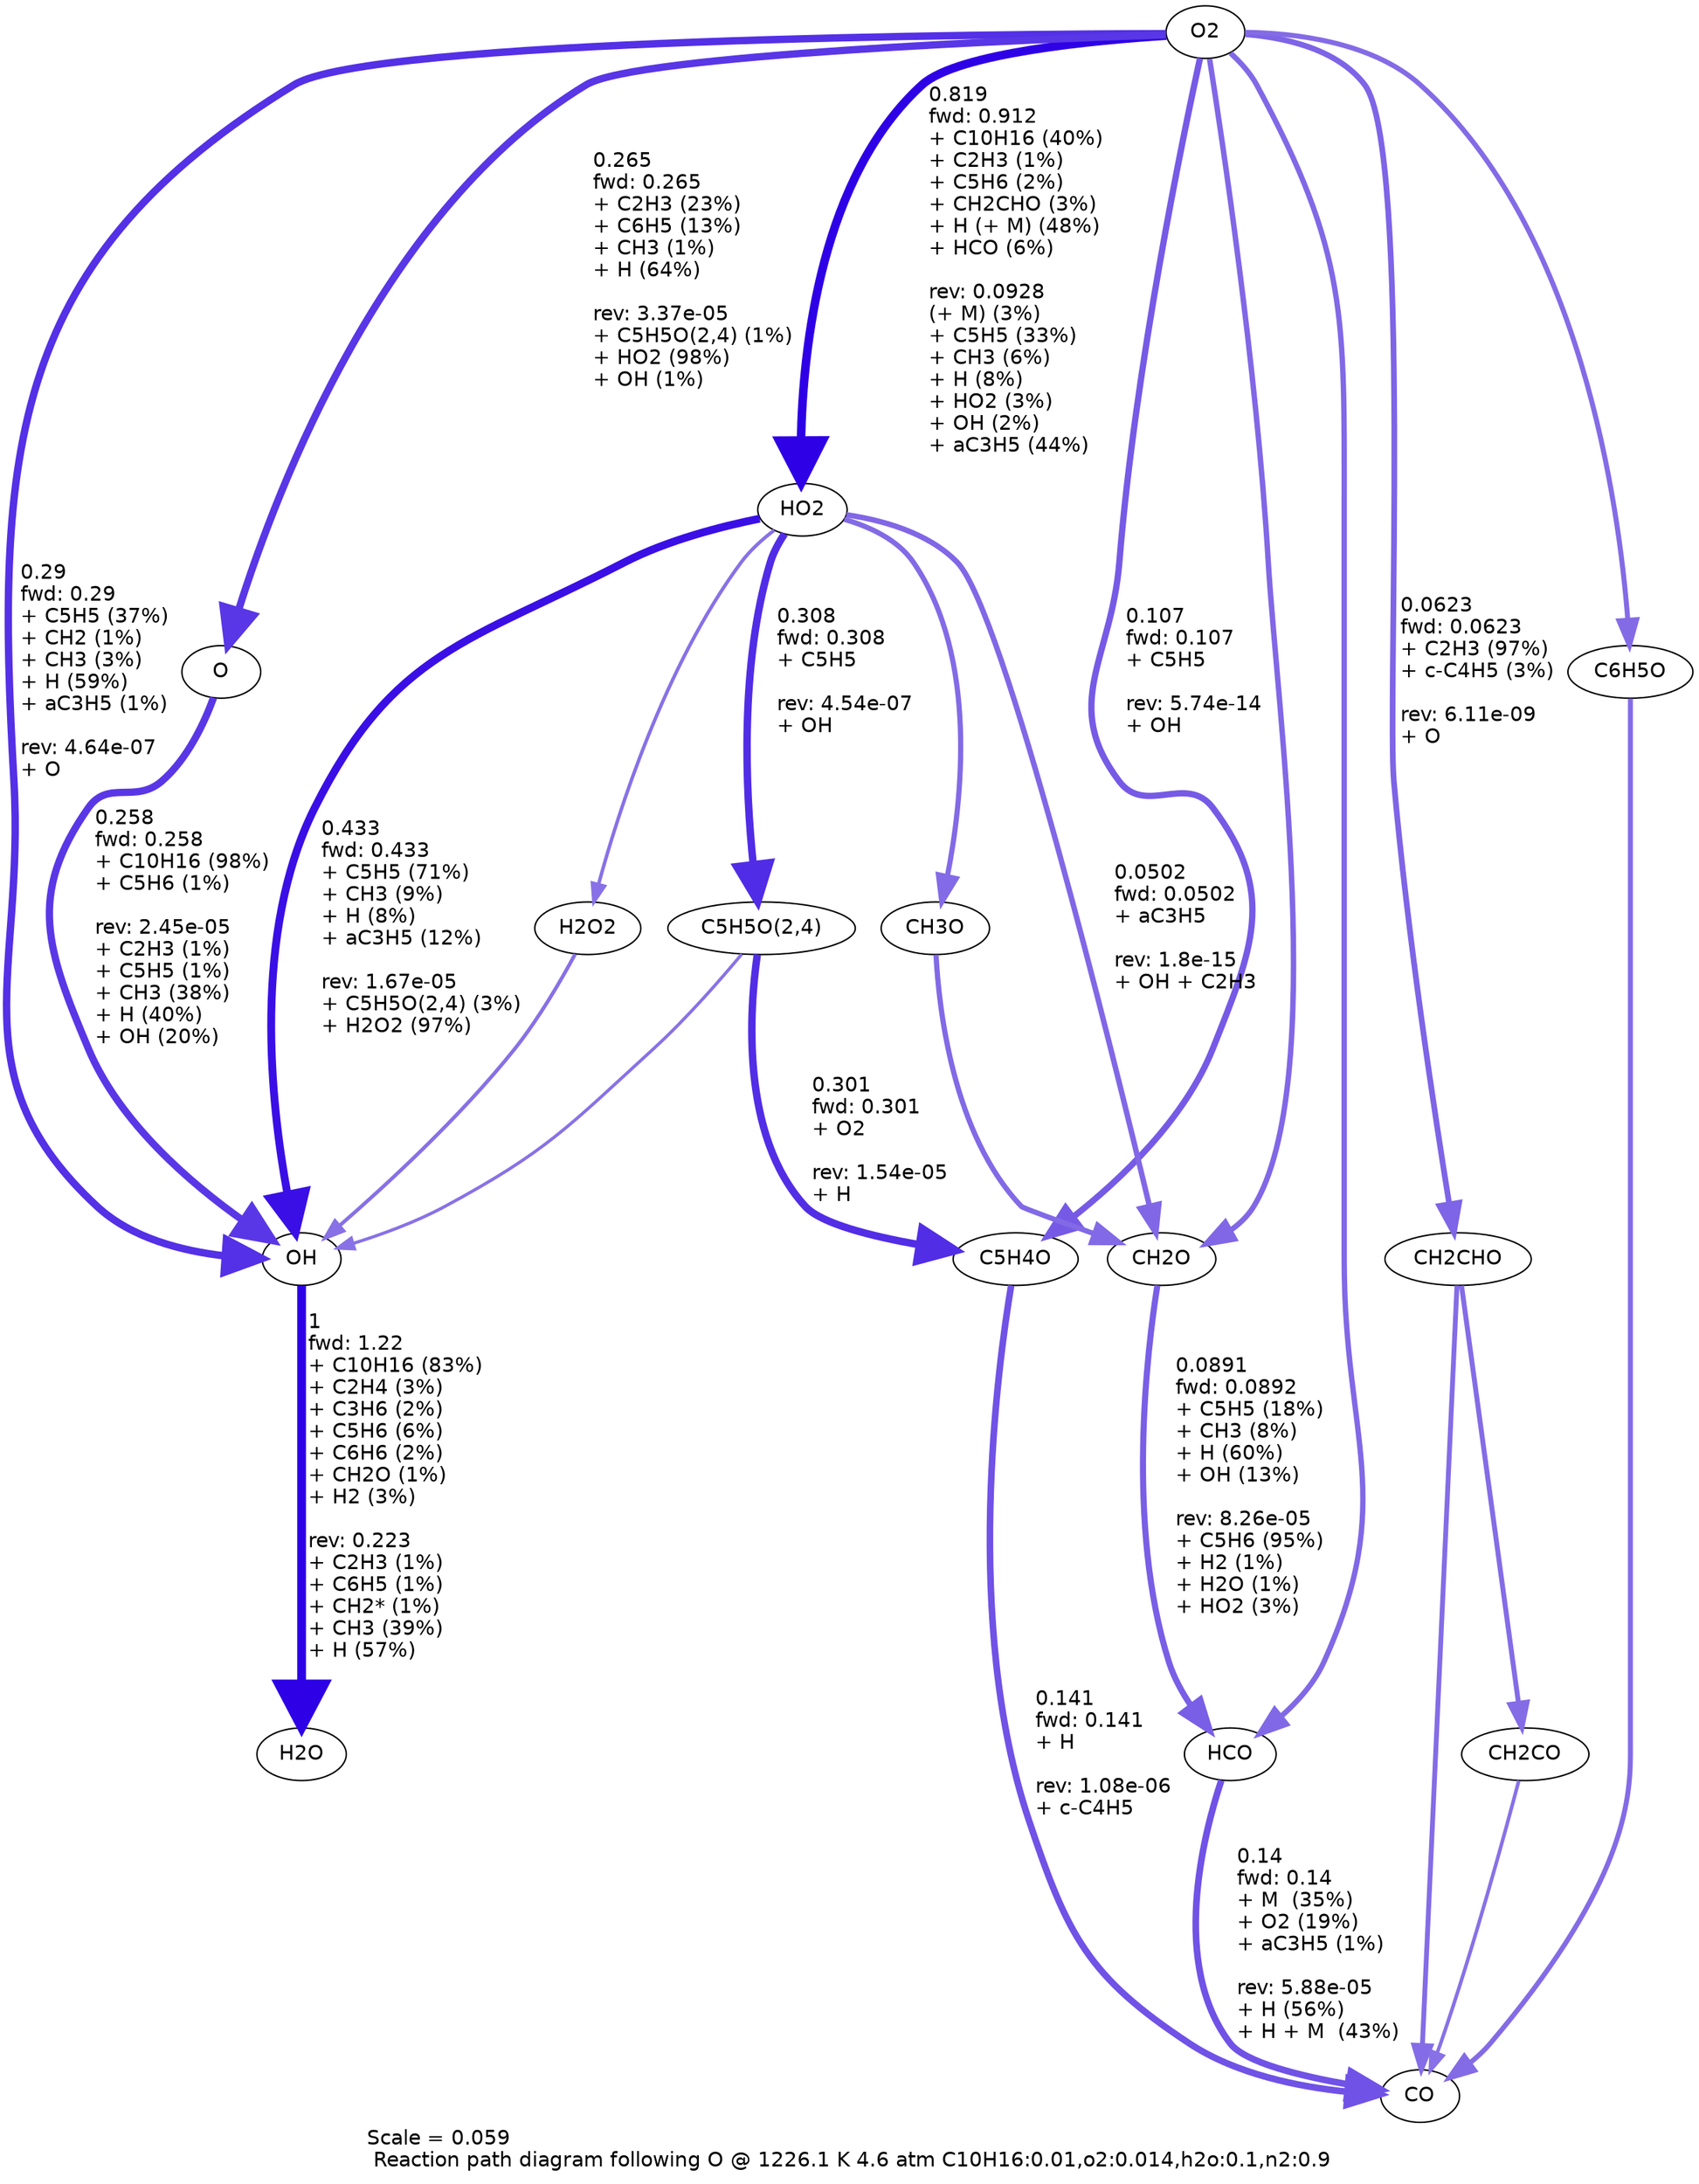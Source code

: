 digraph reaction_paths {
center=1;
s14 -> s16[fontname="Helvetica", penwidth=6, arrowsize=3, color="0.7, 1.5, 0.9"
, label=" 1\l fwd: 1.22\l + C10H16 (83%)\l + C2H4 (3%)\l + C3H6 (2%)\l + C5H6 (6%)\l + C6H6 (2%)\l + CH2O (1%)\l + H2 (3%)\l \l rev: 0.223\l + C2H3 (1%)\l + C6H5 (1%)\l + CH2* (1%)\l + CH3 (39%)\l + H (57%)\l"];
s10 -> s14[fontname="Helvetica", penwidth=5.07, arrowsize=2.53, color="0.7, 0.79, 0.9"
, label=" 0.29\l fwd: 0.29\l + C5H5 (37%)\l + CH2 (1%)\l + CH3 (3%)\l + H (59%)\l + aC3H5 (1%)\l \l rev: 4.64e-07\l + O\l"];
s15 -> s14[fontname="Helvetica", penwidth=5.37, arrowsize=2.68, color="0.7, 0.933, 0.9"
, label=" 0.433\l fwd: 0.433\l + C5H5 (71%)\l + CH3 (9%)\l + H (8%)\l + aC3H5 (12%)\l \l rev: 1.67e-05\l + C5H5O(2,4) (3%)\l + H2O2 (97%)\l"];
s13 -> s14[fontname="Helvetica", penwidth=4.98, arrowsize=2.49, color="0.7, 0.758, 0.9"
, label=" 0.258\l fwd: 0.258\l + C10H16 (98%)\l + C5H6 (1%)\l \l rev: 2.45e-05\l + C2H3 (1%)\l + C5H5 (1%)\l + CH3 (38%)\l + H (40%)\l + OH (20%)\l"];
s17 -> s14[fontname="Helvetica", penwidth=2.53, arrowsize=1.26, color="0.7, 0.51, 0.9"
];
s35 -> s14[fontname="Helvetica", penwidth=2.18, arrowsize=1.09, color="0.7, 0.506, 0.9"
];
s10 -> s15[fontname="Helvetica", penwidth=5.85, arrowsize=2.92, color="0.7, 1.32, 0.9"
, label=" 0.819\l fwd: 0.912\l + C10H16 (40%)\l + C2H3 (1%)\l + C5H6 (2%)\l + CH2CHO (3%)\l + H (+ M) (48%)\l + HCO (6%)\l \l rev: 0.0928\l (+ M) (3%)\l + C5H5 (33%)\l + CH3 (6%)\l + H (8%)\l + HO2 (3%)\l + OH (2%)\l + aC3H5 (44%)\l"];
s10 -> s13[fontname="Helvetica", penwidth=5, arrowsize=2.5, color="0.7, 0.765, 0.9"
, label=" 0.265\l fwd: 0.265\l + C2H3 (23%)\l + C6H5 (13%)\l + CH3 (1%)\l + H (64%)\l \l rev: 3.37e-05\l + C5H5O(2,4) (1%)\l + HO2 (98%)\l + OH (1%)\l"];
s10 -> s21[fontname="Helvetica", penwidth=3.67, arrowsize=1.83, color="0.7, 0.546, 0.9"
];
s10 -> s22[fontname="Helvetica", penwidth=3.72, arrowsize=1.86, color="0.7, 0.549, 0.9"
];
s10 -> s28[fontname="Helvetica", penwidth=3.9, arrowsize=1.95, color="0.7, 0.562, 0.9"
, label=" 0.0623\l fwd: 0.0623\l + C2H3 (97%)\l + c-C4H5 (3%)\l \l rev: 6.11e-09\l + O\l"];
s10 -> s38[fontname="Helvetica", penwidth=3.43, arrowsize=1.72, color="0.7, 0.533, 0.9"
];
s10 -> s34[fontname="Helvetica", penwidth=4.31, arrowsize=2.16, color="0.7, 0.607, 0.9"
, label=" 0.107\l fwd: 0.107\l + C5H5\l \l rev: 5.74e-14\l + OH\l"];
s15 -> s17[fontname="Helvetica", penwidth=2.41, arrowsize=1.21, color="0.7, 0.509, 0.9"
];
s15 -> s22[fontname="Helvetica", penwidth=3.74, arrowsize=1.87, color="0.7, 0.55, 0.9"
, label=" 0.0502\l fwd: 0.0502\l + aC3H5\l \l rev: 1.8e-15\l + OH + C2H3\l"];
s15 -> s23[fontname="Helvetica", penwidth=3.54, arrowsize=1.77, color="0.7, 0.539, 0.9"
];
s15 -> s35[fontname="Helvetica", penwidth=5.11, arrowsize=2.56, color="0.7, 0.808, 0.9"
, label=" 0.308\l fwd: 0.308\l + C5H5\l \l rev: 4.54e-07\l + OH\l"];
s21 -> s11[fontname="Helvetica", penwidth=4.52, arrowsize=2.26, color="0.7, 0.64, 0.9"
, label=" 0.14\l fwd: 0.14\l + M  (35%)\l + O2 (19%)\l + aC3H5 (1%)\l \l rev: 5.88e-05\l + H (56%)\l + H + M  (43%)\l"];
s27 -> s11[fontname="Helvetica", penwidth=2.48, arrowsize=1.24, color="0.7, 0.509, 0.9"
];
s28 -> s11[fontname="Helvetica", penwidth=3.32, arrowsize=1.66, color="0.7, 0.529, 0.9"
];
s38 -> s11[fontname="Helvetica", penwidth=3.4, arrowsize=1.7, color="0.7, 0.532, 0.9"
];
s34 -> s11[fontname="Helvetica", penwidth=4.52, arrowsize=2.26, color="0.7, 0.641, 0.9"
, label=" 0.141\l fwd: 0.141\l + H\l \l rev: 1.08e-06\l + c-C4H5\l"];
s22 -> s21[fontname="Helvetica", penwidth=4.17, arrowsize=2.09, color="0.7, 0.589, 0.9"
, label=" 0.0891\l fwd: 0.0892\l + C5H5 (18%)\l + CH3 (8%)\l + H (60%)\l + OH (13%)\l \l rev: 8.26e-05\l + C5H6 (95%)\l + H2 (1%)\l + H2O (1%)\l + HO2 (3%)\l"];
s23 -> s22[fontname="Helvetica", penwidth=3.58, arrowsize=1.79, color="0.7, 0.54, 0.9"
];
s28 -> s27[fontname="Helvetica", penwidth=3.38, arrowsize=1.69, color="0.7, 0.531, 0.9"
];
s35 -> s34[fontname="Helvetica", penwidth=5.09, arrowsize=2.55, color="0.7, 0.801, 0.9"
, label=" 0.301\l fwd: 0.301\l + O2\l \l rev: 1.54e-05\l + H\l"];
s10 [ fontname="Helvetica", label="O2"];
s11 [ fontname="Helvetica", label="CO"];
s13 [ fontname="Helvetica", label="O"];
s14 [ fontname="Helvetica", label="OH"];
s15 [ fontname="Helvetica", label="HO2"];
s16 [ fontname="Helvetica", label="H2O"];
s17 [ fontname="Helvetica", label="H2O2"];
s21 [ fontname="Helvetica", label="HCO"];
s22 [ fontname="Helvetica", label="CH2O"];
s23 [ fontname="Helvetica", label="CH3O"];
s27 [ fontname="Helvetica", label="CH2CO"];
s28 [ fontname="Helvetica", label="CH2CHO"];
s34 [ fontname="Helvetica", label="C5H4O"];
s35 [ fontname="Helvetica", label="C5H5O(2,4)"];
s38 [ fontname="Helvetica", label="C6H5O"];
 label = "Scale = 0.059\l Reaction path diagram following O @ 1226.1 K 4.6 atm C10H16:0.01,o2:0.014,h2o:0.1,n2:0.9";
 fontname = "Helvetica";
}
